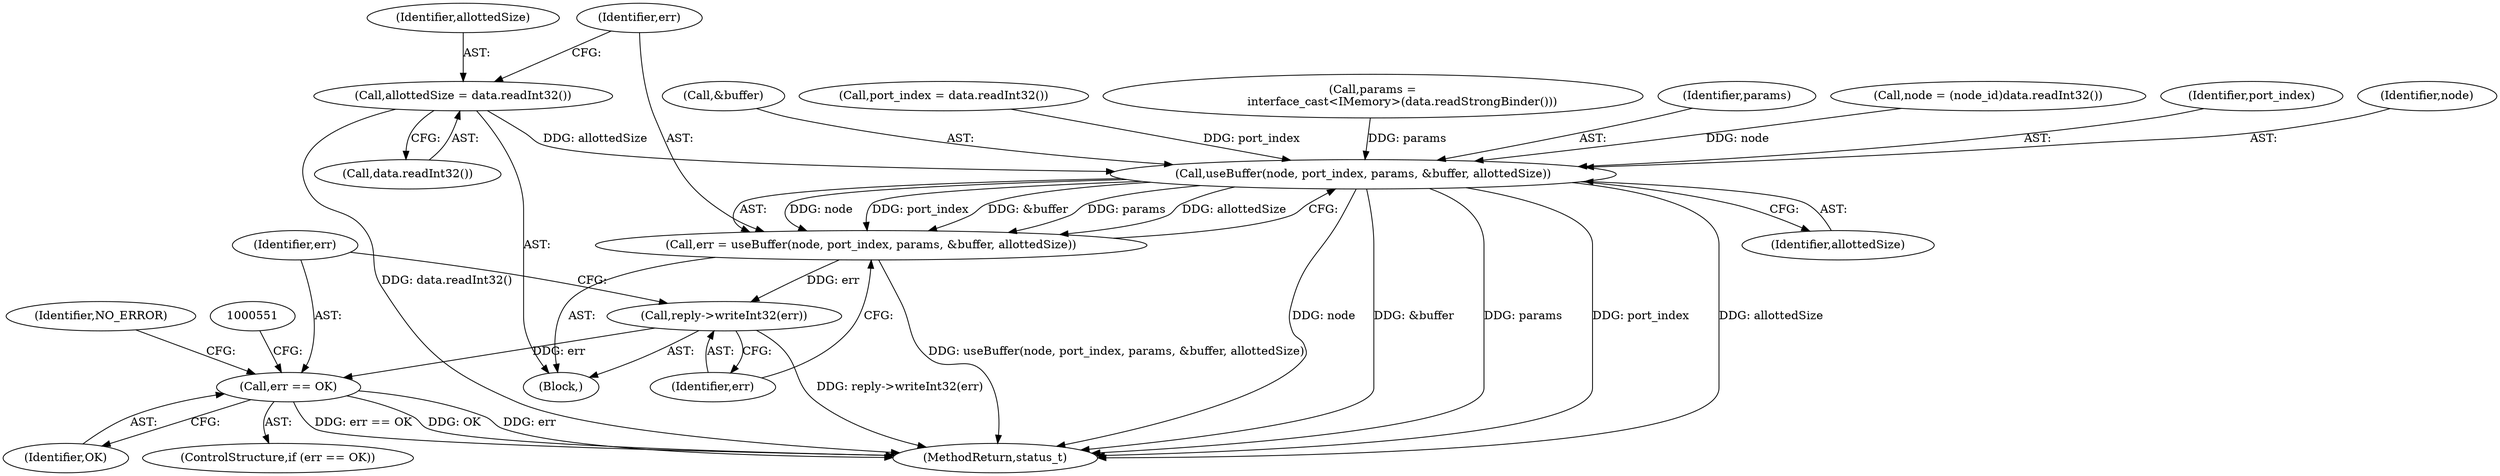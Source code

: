 digraph "0_Android_295c883fe3105b19bcd0f9e07d54c6b589fc5bff@API" {
"1000528" [label="(Call,allottedSize = data.readInt32())"];
"1000535" [label="(Call,useBuffer(node, port_index, params, &buffer, allottedSize))"];
"1000533" [label="(Call,err = useBuffer(node, port_index, params, &buffer, allottedSize))"];
"1000542" [label="(Call,reply->writeInt32(err))"];
"1000545" [label="(Call,err == OK)"];
"1000529" [label="(Identifier,allottedSize)"];
"1001214" [label="(MethodReturn,status_t)"];
"1000528" [label="(Call,allottedSize = data.readInt32())"];
"1000533" [label="(Call,err = useBuffer(node, port_index, params, &buffer, allottedSize))"];
"1000516" [label="(Call,port_index = data.readInt32())"];
"1000504" [label="(Block,)"];
"1000542" [label="(Call,reply->writeInt32(err))"];
"1000520" [label="(Call,params =\n                interface_cast<IMemory>(data.readStrongBinder()))"];
"1000538" [label="(Identifier,params)"];
"1000543" [label="(Identifier,err)"];
"1000541" [label="(Identifier,allottedSize)"];
"1000544" [label="(ControlStructure,if (err == OK))"];
"1000510" [label="(Call,node = (node_id)data.readInt32())"];
"1000537" [label="(Identifier,port_index)"];
"1000545" [label="(Call,err == OK)"];
"1000546" [label="(Identifier,err)"];
"1000536" [label="(Identifier,node)"];
"1000535" [label="(Call,useBuffer(node, port_index, params, &buffer, allottedSize))"];
"1000534" [label="(Identifier,err)"];
"1000530" [label="(Call,data.readInt32())"];
"1000554" [label="(Identifier,NO_ERROR)"];
"1000547" [label="(Identifier,OK)"];
"1000539" [label="(Call,&buffer)"];
"1000528" -> "1000504"  [label="AST: "];
"1000528" -> "1000530"  [label="CFG: "];
"1000529" -> "1000528"  [label="AST: "];
"1000530" -> "1000528"  [label="AST: "];
"1000534" -> "1000528"  [label="CFG: "];
"1000528" -> "1001214"  [label="DDG: data.readInt32()"];
"1000528" -> "1000535"  [label="DDG: allottedSize"];
"1000535" -> "1000533"  [label="AST: "];
"1000535" -> "1000541"  [label="CFG: "];
"1000536" -> "1000535"  [label="AST: "];
"1000537" -> "1000535"  [label="AST: "];
"1000538" -> "1000535"  [label="AST: "];
"1000539" -> "1000535"  [label="AST: "];
"1000541" -> "1000535"  [label="AST: "];
"1000533" -> "1000535"  [label="CFG: "];
"1000535" -> "1001214"  [label="DDG: node"];
"1000535" -> "1001214"  [label="DDG: &buffer"];
"1000535" -> "1001214"  [label="DDG: params"];
"1000535" -> "1001214"  [label="DDG: port_index"];
"1000535" -> "1001214"  [label="DDG: allottedSize"];
"1000535" -> "1000533"  [label="DDG: node"];
"1000535" -> "1000533"  [label="DDG: port_index"];
"1000535" -> "1000533"  [label="DDG: &buffer"];
"1000535" -> "1000533"  [label="DDG: params"];
"1000535" -> "1000533"  [label="DDG: allottedSize"];
"1000510" -> "1000535"  [label="DDG: node"];
"1000516" -> "1000535"  [label="DDG: port_index"];
"1000520" -> "1000535"  [label="DDG: params"];
"1000533" -> "1000504"  [label="AST: "];
"1000534" -> "1000533"  [label="AST: "];
"1000543" -> "1000533"  [label="CFG: "];
"1000533" -> "1001214"  [label="DDG: useBuffer(node, port_index, params, &buffer, allottedSize)"];
"1000533" -> "1000542"  [label="DDG: err"];
"1000542" -> "1000504"  [label="AST: "];
"1000542" -> "1000543"  [label="CFG: "];
"1000543" -> "1000542"  [label="AST: "];
"1000546" -> "1000542"  [label="CFG: "];
"1000542" -> "1001214"  [label="DDG: reply->writeInt32(err)"];
"1000542" -> "1000545"  [label="DDG: err"];
"1000545" -> "1000544"  [label="AST: "];
"1000545" -> "1000547"  [label="CFG: "];
"1000546" -> "1000545"  [label="AST: "];
"1000547" -> "1000545"  [label="AST: "];
"1000551" -> "1000545"  [label="CFG: "];
"1000554" -> "1000545"  [label="CFG: "];
"1000545" -> "1001214"  [label="DDG: err"];
"1000545" -> "1001214"  [label="DDG: err == OK"];
"1000545" -> "1001214"  [label="DDG: OK"];
}
